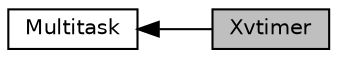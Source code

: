 digraph "Xvtimer"
{
  edge [fontname="Helvetica",fontsize="10",labelfontname="Helvetica",labelfontsize="10"];
  node [fontname="Helvetica",fontsize="10",shape=record];
  rankdir=LR;
  Node1 [label="Multitask",height=0.2,width=0.4,color="black", fillcolor="white", style="filled",URL="$group__multitask.html"];
  Node0 [label="Xvtimer",height=0.2,width=0.4,color="black", fillcolor="grey75", style="filled", fontcolor="black"];
  Node1->Node0 [shape=plaintext, dir="back", style="solid"];
}
